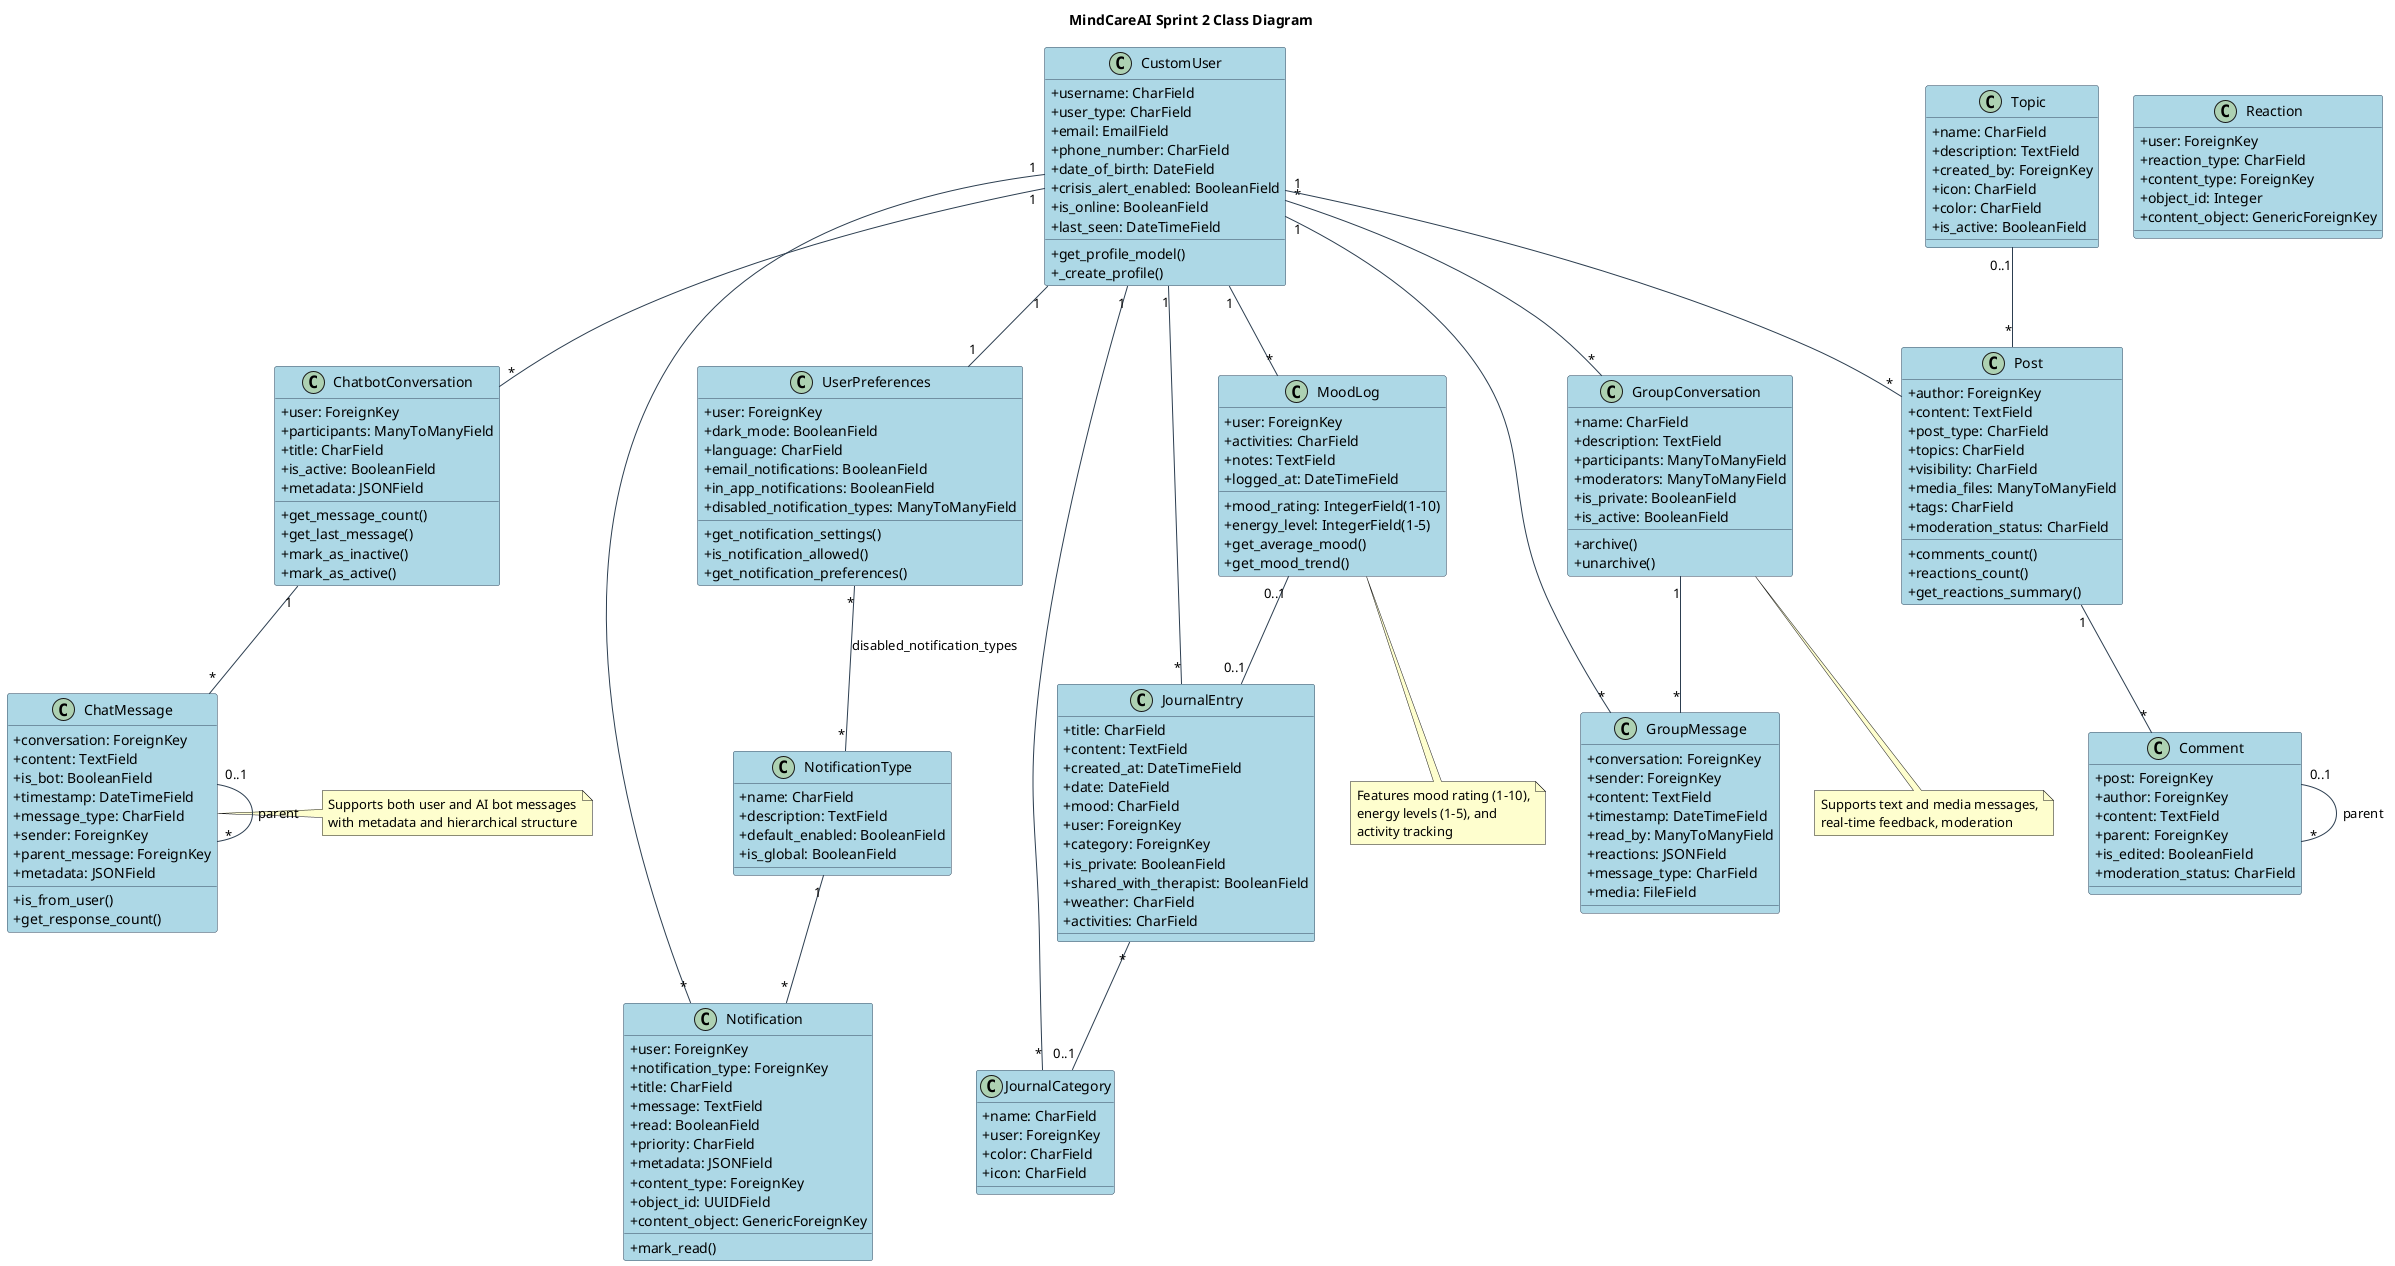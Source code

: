 @startuml MindCareAI Sprint 2 Class Diagram

' Style settings
skinparam classAttributeIconSize 0
skinparam backgroundColor white
skinparam class {
    BackgroundColor lightblue
    ArrowColor #2C3E50
    BorderColor #34495E
}
skinparam stereotypeCBackgroundColor #A9DCDF
skinparam noteBackgroundColor #FEFECE

title "MindCareAI Sprint 2 Class Diagram"

' User management and profiles
class CustomUser {
    + username: CharField
    + user_type: CharField
    + email: EmailField
    + phone_number: CharField
    + date_of_birth: DateField
    + crisis_alert_enabled: BooleanField
    + is_online: BooleanField
    + last_seen: DateTimeField
    + get_profile_model()
    + _create_profile()
}

class UserPreferences {
    + user: ForeignKey
    + dark_mode: BooleanField
    + language: CharField
    + email_notifications: BooleanField
    + in_app_notifications: BooleanField
    + disabled_notification_types: ManyToManyField
    + get_notification_settings()
    + is_notification_allowed()
    + get_notification_preferences()
}

' Mood tracking
class MoodLog {
    + user: ForeignKey
    + mood_rating: IntegerField(1-10)
    + energy_level: IntegerField(1-5)
    + activities: CharField
    + notes: TextField
    + logged_at: DateTimeField
    + get_average_mood()
    + get_mood_trend()
}

' Journal system
class JournalCategory {
    + name: CharField
    + user: ForeignKey
    + color: CharField
    + icon: CharField
}

class JournalEntry {
    + title: CharField
    + content: TextField
    + created_at: DateTimeField
    + date: DateField
    + mood: CharField
    + user: ForeignKey
    + category: ForeignKey
    + is_private: BooleanField
    + shared_with_therapist: BooleanField
    + weather: CharField
    + activities: CharField
}

' Group messaging
class GroupConversation {
    + name: CharField
    + description: TextField
    + participants: ManyToManyField
    + moderators: ManyToManyField
    + is_private: BooleanField
    + is_active: BooleanField
    + archive()
    + unarchive()
}

class GroupMessage {
    + conversation: ForeignKey
    + sender: ForeignKey
    + content: TextField
    + timestamp: DateTimeField
    + read_by: ManyToManyField
    + reactions: JSONField
    + message_type: CharField
    + media: FileField
}

' Social feeds
class Topic {
    + name: CharField
    + description: TextField
    + created_by: ForeignKey
    + icon: CharField
    + color: CharField
    + is_active: BooleanField
}

class Post {
    + author: ForeignKey
    + content: TextField
    + post_type: CharField
    + topics: CharField
    + visibility: CharField
    + media_files: ManyToManyField
    + tags: CharField
    + moderation_status: CharField
    + comments_count()
    + reactions_count()
    + get_reactions_summary()
}

class Comment {
    + post: ForeignKey
    + author: ForeignKey
    + content: TextField
    + parent: ForeignKey
    + is_edited: BooleanField
    + moderation_status: CharField
}

class Reaction {
    + user: ForeignKey
    + reaction_type: CharField
    + content_type: ForeignKey
    + object_id: Integer
    + content_object: GenericForeignKey
}

' Notification system
class NotificationType {
    + name: CharField
    + description: TextField
    + default_enabled: BooleanField
    + is_global: BooleanField
}

class Notification {
    + user: ForeignKey
    + notification_type: ForeignKey
    + title: CharField
    + message: TextField
    + read: BooleanField
    + priority: CharField
    + metadata: JSONField
    + content_type: ForeignKey
    + object_id: UUIDField
    + content_object: GenericForeignKey
    + mark_read()
}

' Basic AI Chatbot
class ChatbotConversation {
    + user: ForeignKey
    + participants: ManyToManyField
    + title: CharField
    + is_active: BooleanField
    + metadata: JSONField
    + get_message_count()
    + get_last_message()
    + mark_as_inactive()
    + mark_as_active()
}

class ChatMessage {
    + conversation: ForeignKey
    + content: TextField
    + is_bot: BooleanField
    + timestamp: DateTimeField
    + message_type: CharField
    + sender: ForeignKey
    + parent_message: ForeignKey
    + metadata: JSONField
    + is_from_user()
    + get_response_count()
}

' Relationships
CustomUser "1" -- "1" UserPreferences
CustomUser "1" -- "*" MoodLog
CustomUser "1" -- "*" JournalCategory
CustomUser "1" -- "*" JournalEntry
CustomUser "1" -- "*" GroupMessage
CustomUser "*" -- "*" GroupConversation
MoodLog "0..1" -- "0..1" JournalEntry
JournalEntry "*" -- "0..1" JournalCategory
GroupConversation "1" -- "*" GroupMessage
CustomUser "1" -- "*" Post
Post "1" -- "*" Comment
Comment "0..1" -- "*" Comment : parent
CustomUser "1" -- "*" Notification
NotificationType "1" -- "*" Notification
UserPreferences "*" -- "*" NotificationType : disabled_notification_types
CustomUser "1" -- "*" ChatbotConversation
ChatbotConversation "1" -- "*" ChatMessage
ChatMessage "0..1" -- "*" ChatMessage : parent
Topic "0..1" -- "*" Post

note bottom of MoodLog
  Features mood rating (1-10),
  energy levels (1-5), and
  activity tracking
end note

note bottom of GroupConversation
  Supports text and media messages,
  real-time feedback, moderation
end note

note right of ChatMessage
  Supports both user and AI bot messages
  with metadata and hierarchical structure
end note

@enduml
